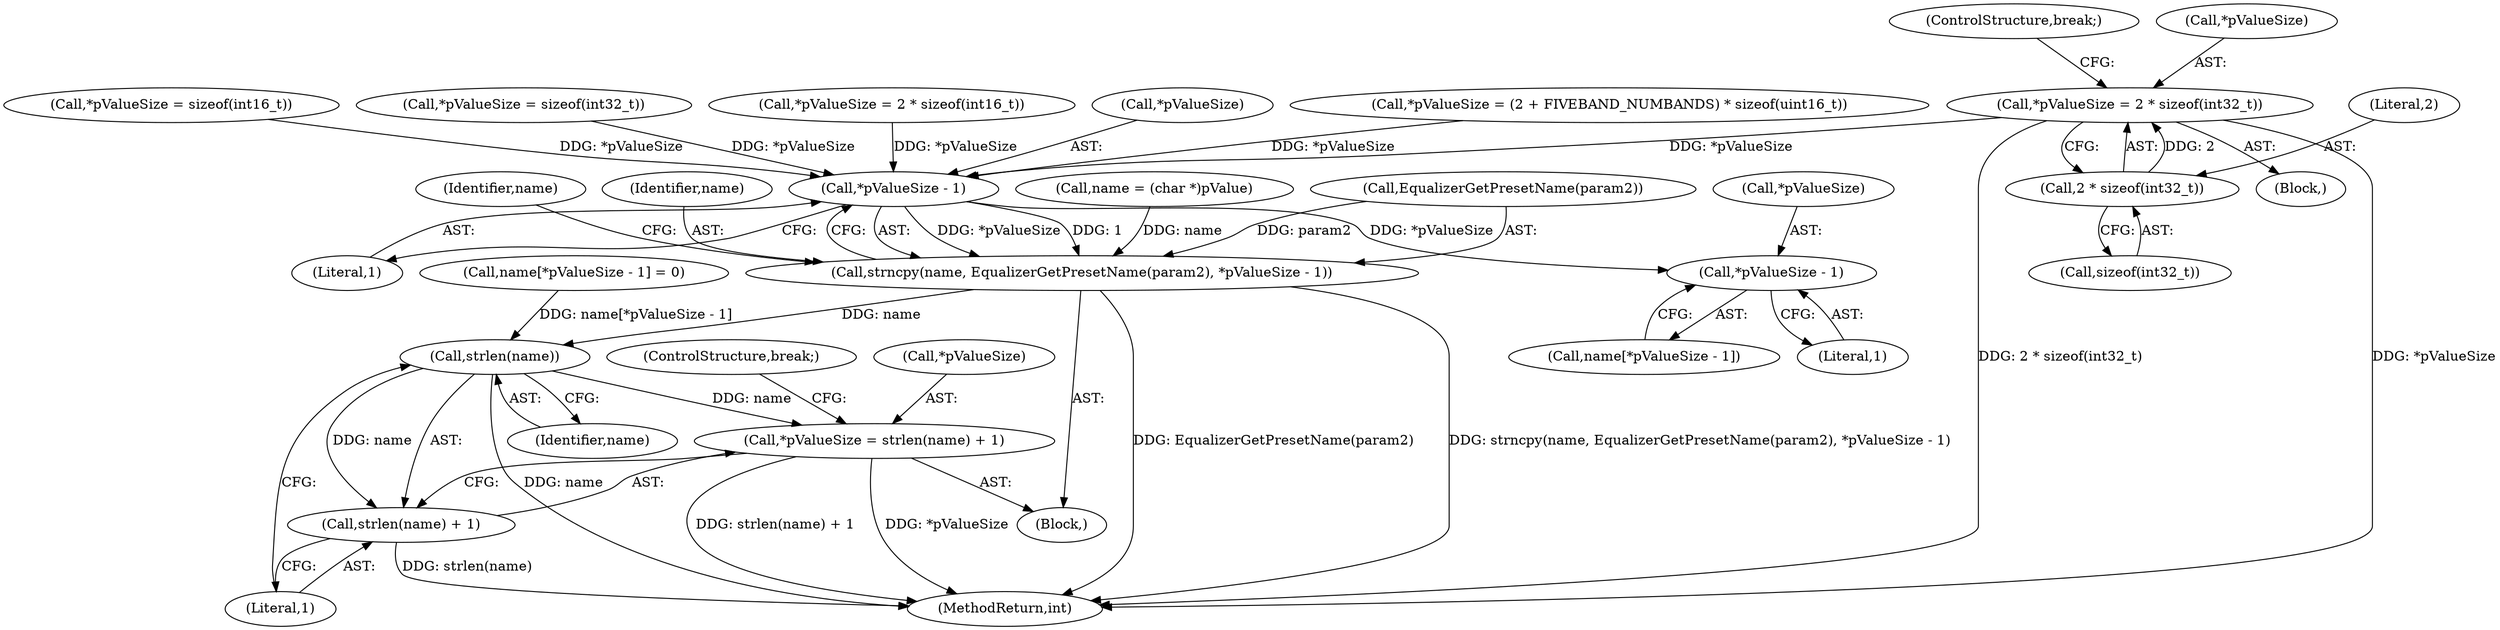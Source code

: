 digraph "0_Android_321ea5257e37c8edb26e66fe4ee78cca4cd915fe@pointer" {
"1000208" [label="(Call,*pValueSize = 2 * sizeof(int32_t))"];
"1000211" [label="(Call,2 * sizeof(int32_t))"];
"1000488" [label="(Call,*pValueSize - 1)"];
"1000484" [label="(Call,strncpy(name, EqualizerGetPresetName(param2), *pValueSize - 1))"];
"1000504" [label="(Call,strlen(name))"];
"1000500" [label="(Call,*pValueSize = strlen(name) + 1)"];
"1000503" [label="(Call,strlen(name) + 1)"];
"1000495" [label="(Call,*pValueSize - 1)"];
"1000491" [label="(Literal,1)"];
"1000506" [label="(Literal,1)"];
"1000507" [label="(ControlStructure,break;)"];
"1000208" [label="(Call,*pValueSize = 2 * sizeof(int32_t))"];
"1000488" [label="(Call,*pValueSize - 1)"];
"1000160" [label="(Call,*pValueSize = sizeof(int16_t))"];
"1000479" [label="(Call,name = (char *)pValue)"];
"1000503" [label="(Call,strlen(name) + 1)"];
"1000231" [label="(Call,*pValueSize = sizeof(int32_t))"];
"1000493" [label="(Call,name[*pValueSize - 1])"];
"1000486" [label="(Call,EqualizerGetPresetName(param2))"];
"1000183" [label="(Call,*pValueSize = 2 * sizeof(int16_t))"];
"1000140" [label="(Block,)"];
"1000492" [label="(Call,name[*pValueSize - 1] = 0)"];
"1000484" [label="(Call,strncpy(name, EqualizerGetPresetName(param2), *pValueSize - 1))"];
"1000213" [label="(Call,sizeof(int32_t))"];
"1000489" [label="(Call,*pValueSize)"];
"1000494" [label="(Identifier,name)"];
"1000258" [label="(Call,*pValueSize = (2 + FIVEBAND_NUMBANDS) * sizeof(uint16_t))"];
"1000215" [label="(ControlStructure,break;)"];
"1000504" [label="(Call,strlen(name))"];
"1000485" [label="(Identifier,name)"];
"1000212" [label="(Literal,2)"];
"1000209" [label="(Call,*pValueSize)"];
"1000567" [label="(MethodReturn,int)"];
"1000500" [label="(Call,*pValueSize = strlen(name) + 1)"];
"1000277" [label="(Block,)"];
"1000505" [label="(Identifier,name)"];
"1000495" [label="(Call,*pValueSize - 1)"];
"1000501" [label="(Call,*pValueSize)"];
"1000498" [label="(Literal,1)"];
"1000211" [label="(Call,2 * sizeof(int32_t))"];
"1000496" [label="(Call,*pValueSize)"];
"1000208" -> "1000140"  [label="AST: "];
"1000208" -> "1000211"  [label="CFG: "];
"1000209" -> "1000208"  [label="AST: "];
"1000211" -> "1000208"  [label="AST: "];
"1000215" -> "1000208"  [label="CFG: "];
"1000208" -> "1000567"  [label="DDG: *pValueSize"];
"1000208" -> "1000567"  [label="DDG: 2 * sizeof(int32_t)"];
"1000211" -> "1000208"  [label="DDG: 2"];
"1000208" -> "1000488"  [label="DDG: *pValueSize"];
"1000211" -> "1000213"  [label="CFG: "];
"1000212" -> "1000211"  [label="AST: "];
"1000213" -> "1000211"  [label="AST: "];
"1000488" -> "1000484"  [label="AST: "];
"1000488" -> "1000491"  [label="CFG: "];
"1000489" -> "1000488"  [label="AST: "];
"1000491" -> "1000488"  [label="AST: "];
"1000484" -> "1000488"  [label="CFG: "];
"1000488" -> "1000484"  [label="DDG: *pValueSize"];
"1000488" -> "1000484"  [label="DDG: 1"];
"1000258" -> "1000488"  [label="DDG: *pValueSize"];
"1000183" -> "1000488"  [label="DDG: *pValueSize"];
"1000231" -> "1000488"  [label="DDG: *pValueSize"];
"1000160" -> "1000488"  [label="DDG: *pValueSize"];
"1000488" -> "1000495"  [label="DDG: *pValueSize"];
"1000484" -> "1000277"  [label="AST: "];
"1000485" -> "1000484"  [label="AST: "];
"1000486" -> "1000484"  [label="AST: "];
"1000494" -> "1000484"  [label="CFG: "];
"1000484" -> "1000567"  [label="DDG: EqualizerGetPresetName(param2)"];
"1000484" -> "1000567"  [label="DDG: strncpy(name, EqualizerGetPresetName(param2), *pValueSize - 1)"];
"1000479" -> "1000484"  [label="DDG: name"];
"1000486" -> "1000484"  [label="DDG: param2"];
"1000484" -> "1000504"  [label="DDG: name"];
"1000504" -> "1000503"  [label="AST: "];
"1000504" -> "1000505"  [label="CFG: "];
"1000505" -> "1000504"  [label="AST: "];
"1000506" -> "1000504"  [label="CFG: "];
"1000504" -> "1000567"  [label="DDG: name"];
"1000504" -> "1000500"  [label="DDG: name"];
"1000504" -> "1000503"  [label="DDG: name"];
"1000492" -> "1000504"  [label="DDG: name[*pValueSize - 1]"];
"1000500" -> "1000277"  [label="AST: "];
"1000500" -> "1000503"  [label="CFG: "];
"1000501" -> "1000500"  [label="AST: "];
"1000503" -> "1000500"  [label="AST: "];
"1000507" -> "1000500"  [label="CFG: "];
"1000500" -> "1000567"  [label="DDG: strlen(name) + 1"];
"1000500" -> "1000567"  [label="DDG: *pValueSize"];
"1000503" -> "1000506"  [label="CFG: "];
"1000506" -> "1000503"  [label="AST: "];
"1000503" -> "1000567"  [label="DDG: strlen(name)"];
"1000495" -> "1000493"  [label="AST: "];
"1000495" -> "1000498"  [label="CFG: "];
"1000496" -> "1000495"  [label="AST: "];
"1000498" -> "1000495"  [label="AST: "];
"1000493" -> "1000495"  [label="CFG: "];
}
